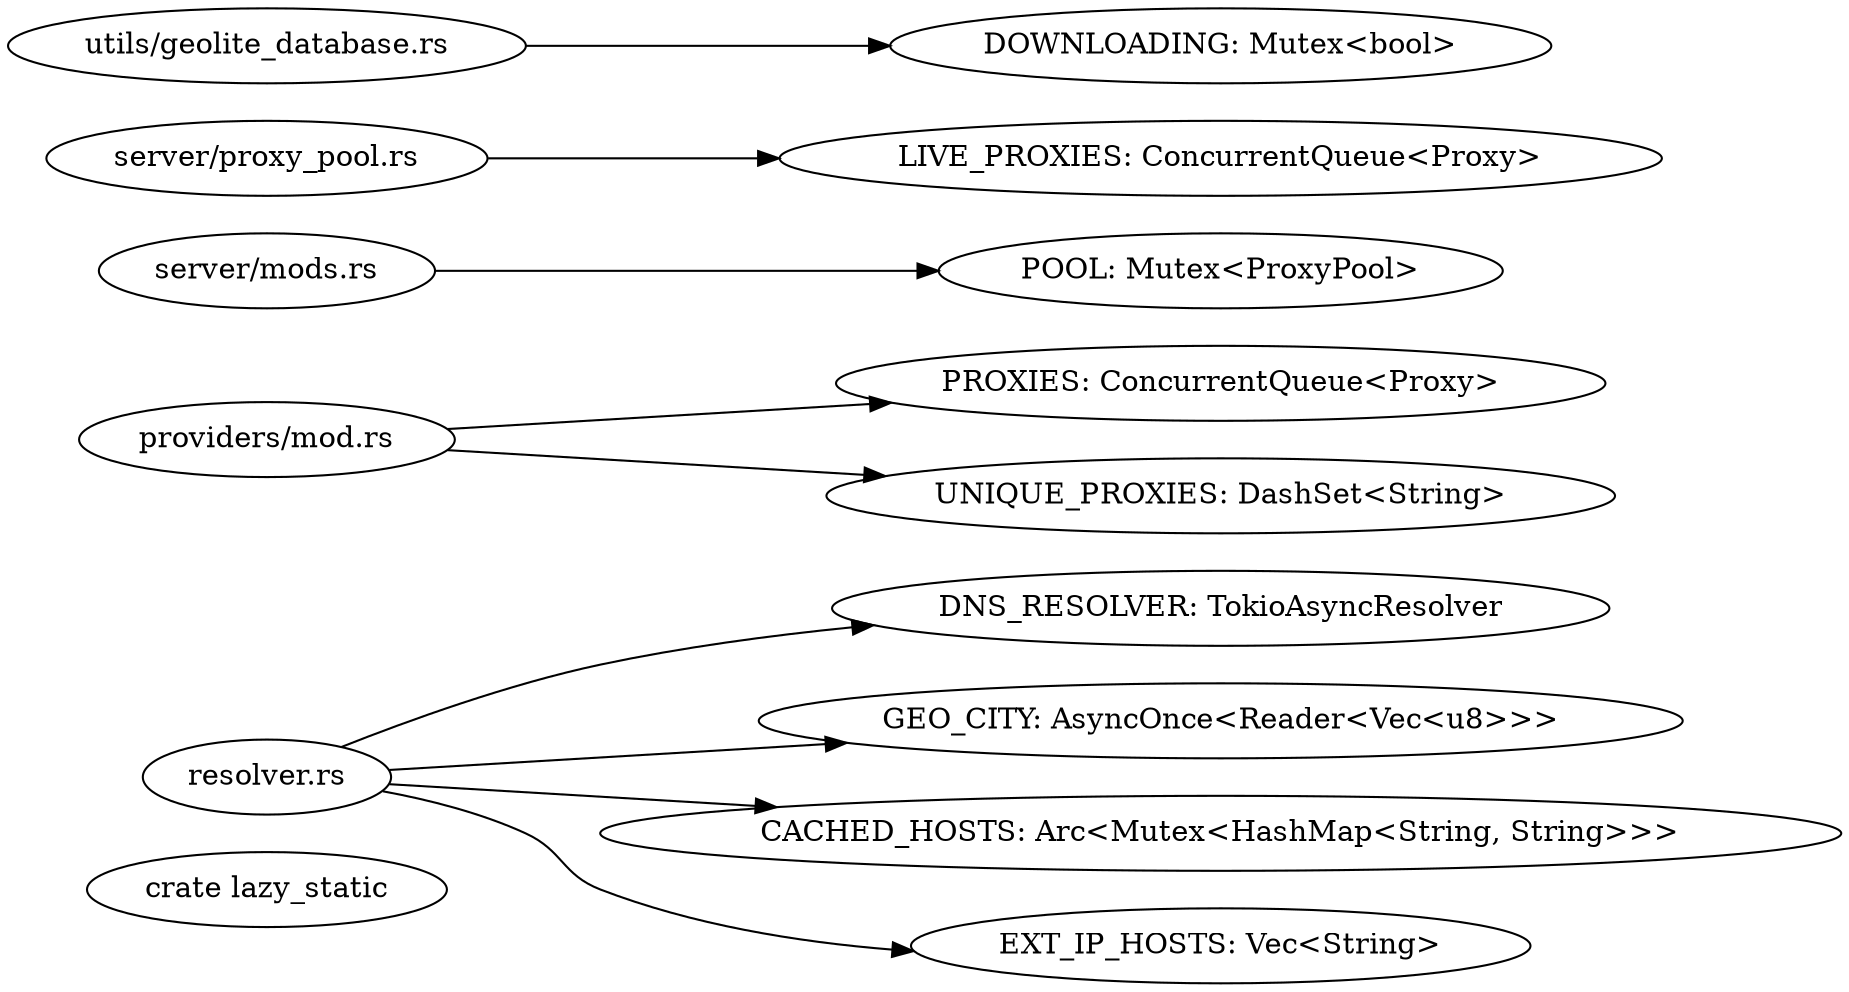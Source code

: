 digraph {
    graph [ 
        rankdir=LR,
    ]
    "lazy_static" [label="crate lazy_static"]
    "resolver.rs" -> "DNS_RESOLVER: TokioAsyncResolver"
    "resolver.rs" -> "GEO_CITY: AsyncOnce<Reader<Vec<u8>>>"
    "resolver.rs" -> "CACHED_HOSTS: Arc<Mutex<HashMap<String, String>>>"
    "resolver.rs" -> "EXT_IP_HOSTS: Vec<String>"

    "providers/mod.rs" -> "PROXIES: ConcurrentQueue<Proxy>"
    "providers/mod.rs" -> "UNIQUE_PROXIES: DashSet<String>"

    "server/mods.rs" -> "POOL: Mutex<ProxyPool>"

    "server/proxy_pool.rs" -> "LIVE_PROXIES: ConcurrentQueue<Proxy>"
    "utils/geolite_database.rs" -> "DOWNLOADING: Mutex<bool>"
}